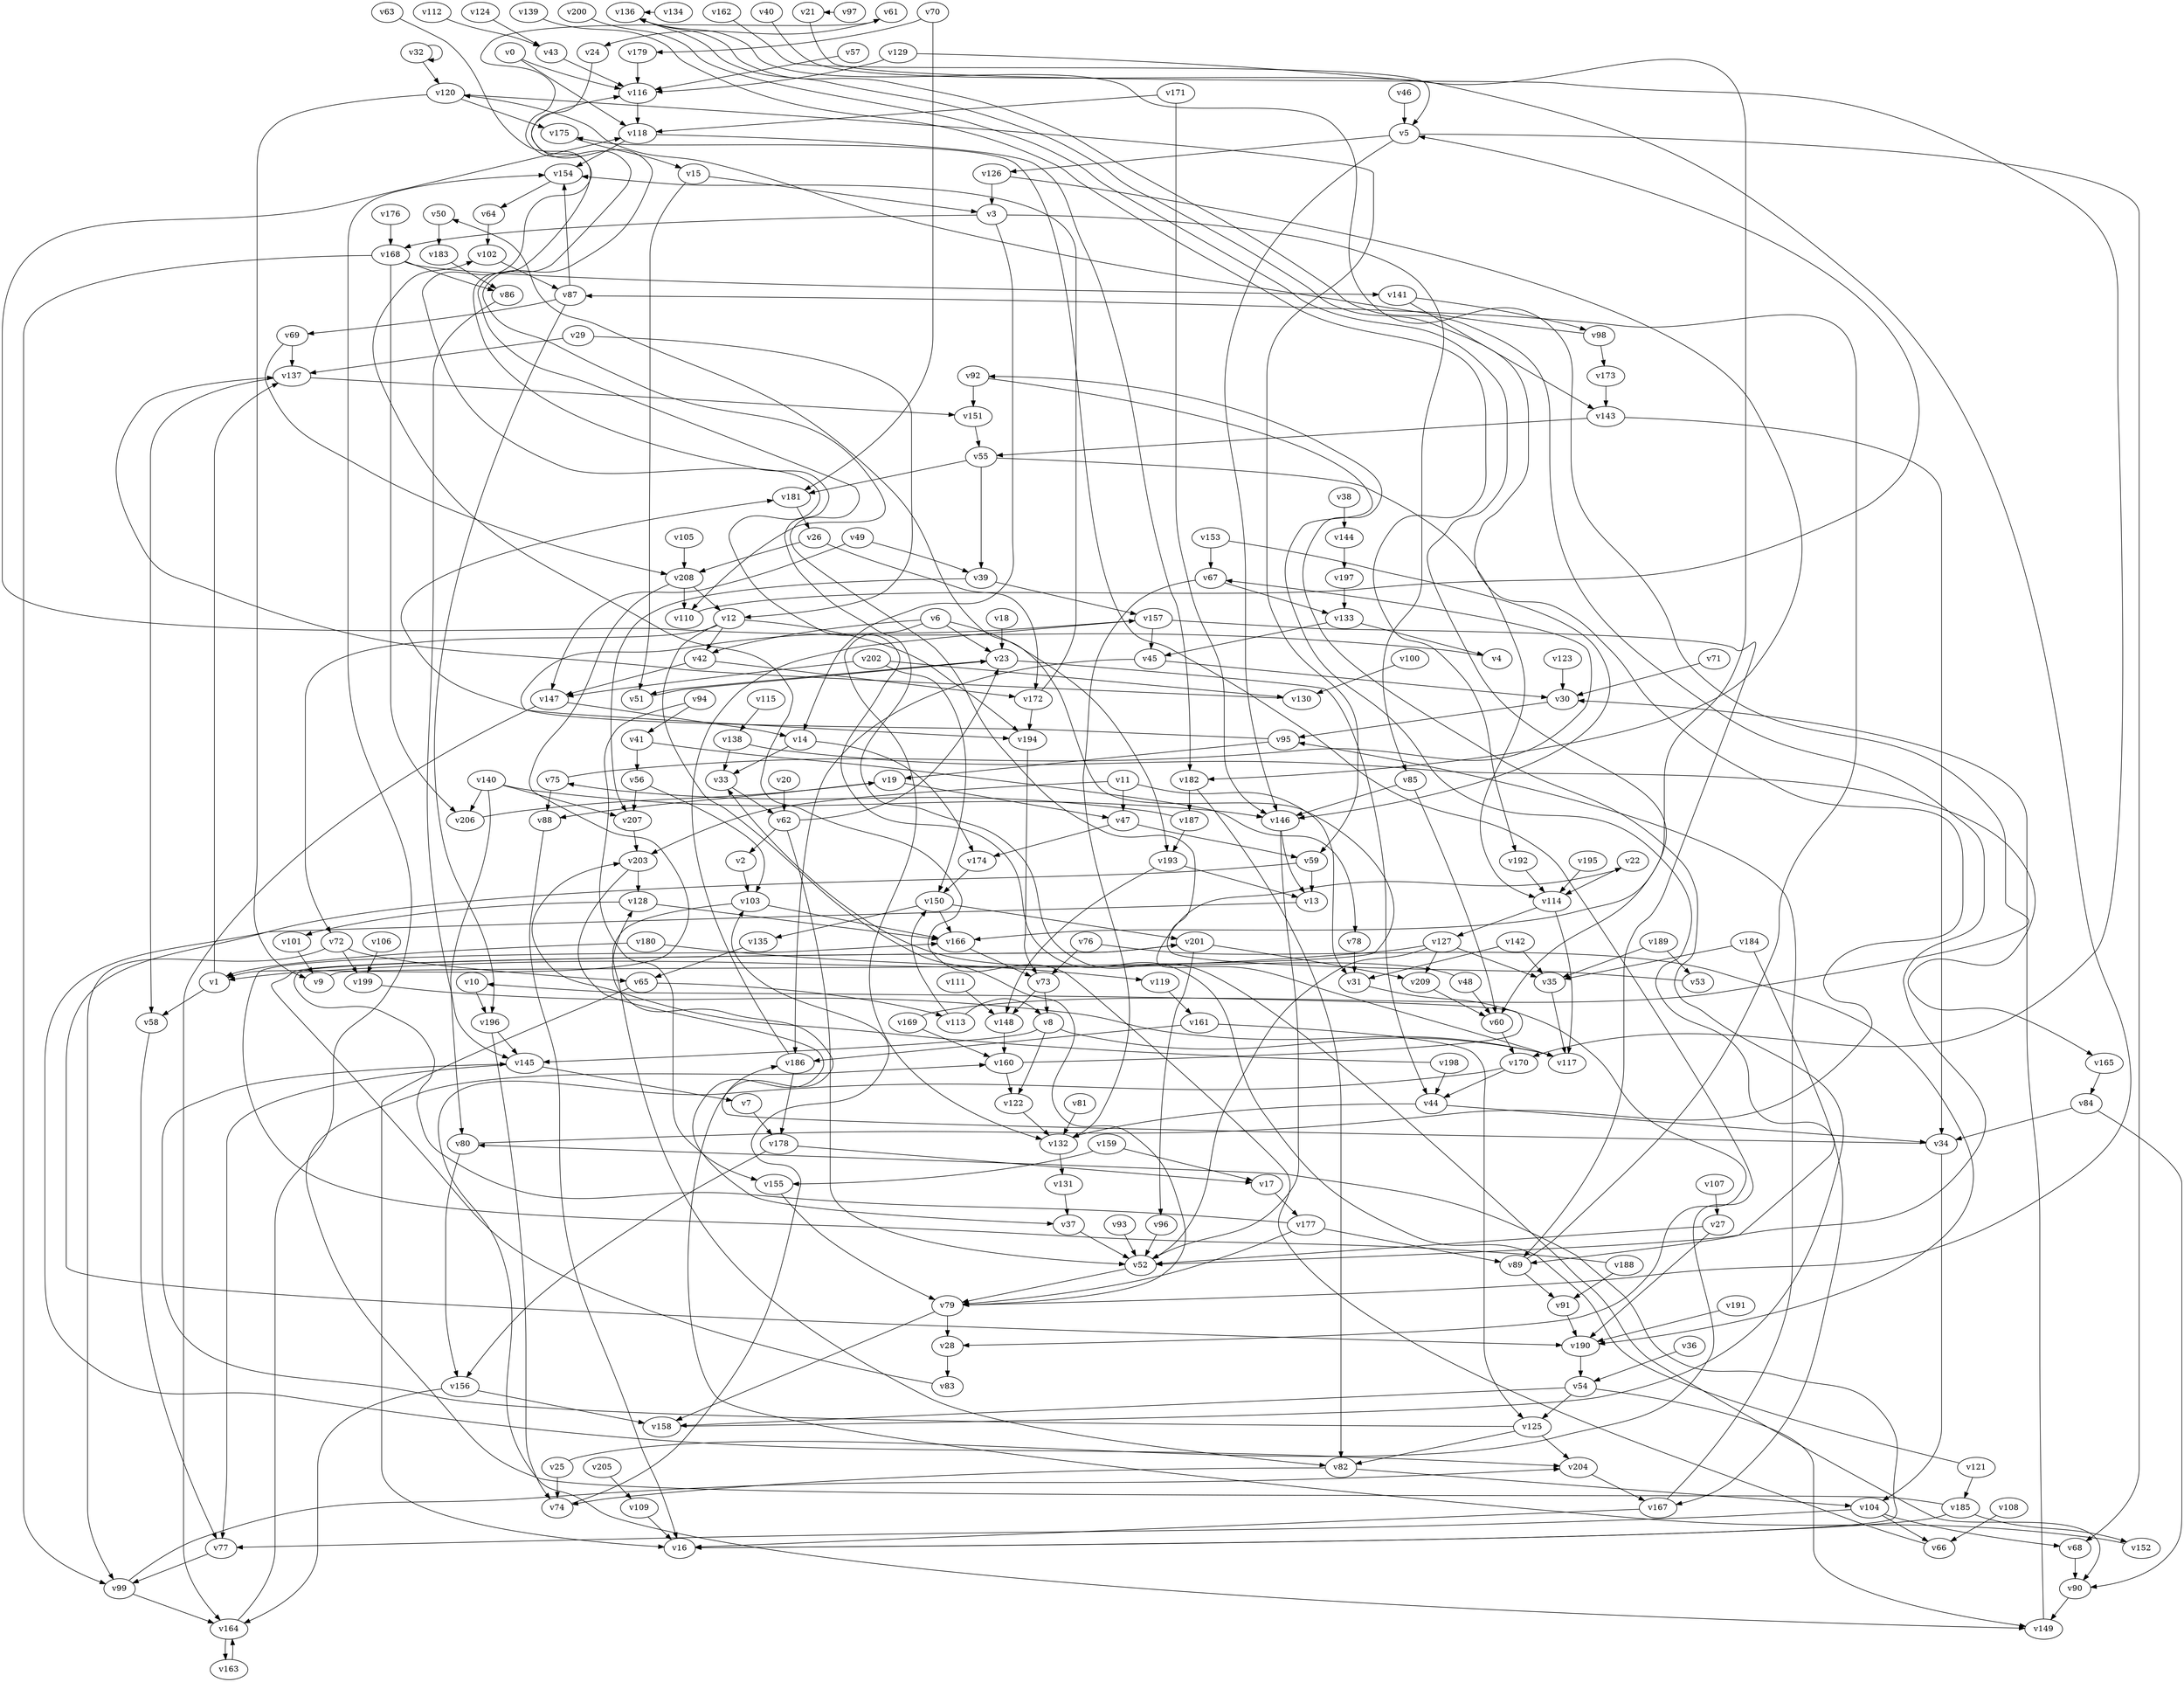 // Benchmark game 308 - 210 vertices
// time_bound: 52
// targets: v77
digraph G {
    v0 [name="v0", player=1];
    v1 [name="v1", player=1];
    v2 [name="v2", player=1];
    v3 [name="v3", player=0];
    v4 [name="v4", player=1];
    v5 [name="v5", player=0];
    v6 [name="v6", player=0];
    v7 [name="v7", player=0];
    v8 [name="v8", player=0];
    v9 [name="v9", player=1];
    v10 [name="v10", player=1];
    v11 [name="v11", player=1];
    v12 [name="v12", player=1];
    v13 [name="v13", player=1];
    v14 [name="v14", player=0];
    v15 [name="v15", player=0];
    v16 [name="v16", player=1];
    v17 [name="v17", player=0];
    v18 [name="v18", player=0];
    v19 [name="v19", player=0];
    v20 [name="v20", player=1];
    v21 [name="v21", player=1];
    v22 [name="v22", player=0];
    v23 [name="v23", player=1];
    v24 [name="v24", player=0];
    v25 [name="v25", player=0];
    v26 [name="v26", player=1];
    v27 [name="v27", player=1];
    v28 [name="v28", player=0];
    v29 [name="v29", player=1];
    v30 [name="v30", player=0];
    v31 [name="v31", player=0];
    v32 [name="v32", player=1];
    v33 [name="v33", player=0];
    v34 [name="v34", player=0];
    v35 [name="v35", player=0];
    v36 [name="v36", player=1];
    v37 [name="v37", player=1];
    v38 [name="v38", player=1];
    v39 [name="v39", player=0];
    v40 [name="v40", player=1];
    v41 [name="v41", player=1];
    v42 [name="v42", player=0];
    v43 [name="v43", player=1];
    v44 [name="v44", player=1];
    v45 [name="v45", player=0];
    v46 [name="v46", player=1];
    v47 [name="v47", player=0];
    v48 [name="v48", player=0];
    v49 [name="v49", player=0];
    v50 [name="v50", player=1];
    v51 [name="v51", player=0];
    v52 [name="v52", player=0];
    v53 [name="v53", player=0];
    v54 [name="v54", player=0];
    v55 [name="v55", player=1];
    v56 [name="v56", player=1];
    v57 [name="v57", player=0];
    v58 [name="v58", player=1];
    v59 [name="v59", player=1];
    v60 [name="v60", player=1];
    v61 [name="v61", player=0];
    v62 [name="v62", player=0];
    v63 [name="v63", player=1];
    v64 [name="v64", player=1];
    v65 [name="v65", player=1];
    v66 [name="v66", player=0];
    v67 [name="v67", player=0];
    v68 [name="v68", player=0];
    v69 [name="v69", player=1];
    v70 [name="v70", player=1];
    v71 [name="v71", player=0];
    v72 [name="v72", player=0];
    v73 [name="v73", player=0];
    v74 [name="v74", player=0];
    v75 [name="v75", player=1];
    v76 [name="v76", player=1];
    v77 [name="v77", player=0, target=1];
    v78 [name="v78", player=0];
    v79 [name="v79", player=1];
    v80 [name="v80", player=0];
    v81 [name="v81", player=0];
    v82 [name="v82", player=0];
    v83 [name="v83", player=0];
    v84 [name="v84", player=0];
    v85 [name="v85", player=0];
    v86 [name="v86", player=0];
    v87 [name="v87", player=0];
    v88 [name="v88", player=1];
    v89 [name="v89", player=0];
    v90 [name="v90", player=1];
    v91 [name="v91", player=0];
    v92 [name="v92", player=1];
    v93 [name="v93", player=1];
    v94 [name="v94", player=1];
    v95 [name="v95", player=1];
    v96 [name="v96", player=1];
    v97 [name="v97", player=1];
    v98 [name="v98", player=1];
    v99 [name="v99", player=0];
    v100 [name="v100", player=1];
    v101 [name="v101", player=0];
    v102 [name="v102", player=1];
    v103 [name="v103", player=1];
    v104 [name="v104", player=1];
    v105 [name="v105", player=0];
    v106 [name="v106", player=0];
    v107 [name="v107", player=0];
    v108 [name="v108", player=0];
    v109 [name="v109", player=0];
    v110 [name="v110", player=1];
    v111 [name="v111", player=1];
    v112 [name="v112", player=0];
    v113 [name="v113", player=1];
    v114 [name="v114", player=0];
    v115 [name="v115", player=0];
    v116 [name="v116", player=1];
    v117 [name="v117", player=1];
    v118 [name="v118", player=0];
    v119 [name="v119", player=1];
    v120 [name="v120", player=0];
    v121 [name="v121", player=1];
    v122 [name="v122", player=0];
    v123 [name="v123", player=1];
    v124 [name="v124", player=1];
    v125 [name="v125", player=0];
    v126 [name="v126", player=1];
    v127 [name="v127", player=1];
    v128 [name="v128", player=1];
    v129 [name="v129", player=0];
    v130 [name="v130", player=1];
    v131 [name="v131", player=1];
    v132 [name="v132", player=1];
    v133 [name="v133", player=1];
    v134 [name="v134", player=0];
    v135 [name="v135", player=1];
    v136 [name="v136", player=0];
    v137 [name="v137", player=0];
    v138 [name="v138", player=0];
    v139 [name="v139", player=0];
    v140 [name="v140", player=0];
    v141 [name="v141", player=1];
    v142 [name="v142", player=0];
    v143 [name="v143", player=0];
    v144 [name="v144", player=1];
    v145 [name="v145", player=0];
    v146 [name="v146", player=0];
    v147 [name="v147", player=0];
    v148 [name="v148", player=0];
    v149 [name="v149", player=0];
    v150 [name="v150", player=1];
    v151 [name="v151", player=1];
    v152 [name="v152", player=0];
    v153 [name="v153", player=1];
    v154 [name="v154", player=1];
    v155 [name="v155", player=0];
    v156 [name="v156", player=1];
    v157 [name="v157", player=0];
    v158 [name="v158", player=1];
    v159 [name="v159", player=0];
    v160 [name="v160", player=1];
    v161 [name="v161", player=0];
    v162 [name="v162", player=0];
    v163 [name="v163", player=0];
    v164 [name="v164", player=0];
    v165 [name="v165", player=1];
    v166 [name="v166", player=0];
    v167 [name="v167", player=1];
    v168 [name="v168", player=1];
    v169 [name="v169", player=1];
    v170 [name="v170", player=0];
    v171 [name="v171", player=0];
    v172 [name="v172", player=1];
    v173 [name="v173", player=1];
    v174 [name="v174", player=0];
    v175 [name="v175", player=0];
    v176 [name="v176", player=0];
    v177 [name="v177", player=1];
    v178 [name="v178", player=0];
    v179 [name="v179", player=1];
    v180 [name="v180", player=1];
    v181 [name="v181", player=0];
    v182 [name="v182", player=0];
    v183 [name="v183", player=1];
    v184 [name="v184", player=1];
    v185 [name="v185", player=1];
    v186 [name="v186", player=1];
    v187 [name="v187", player=1];
    v188 [name="v188", player=1];
    v189 [name="v189", player=0];
    v190 [name="v190", player=0];
    v191 [name="v191", player=1];
    v192 [name="v192", player=0];
    v193 [name="v193", player=0];
    v194 [name="v194", player=0];
    v195 [name="v195", player=1];
    v196 [name="v196", player=1];
    v197 [name="v197", player=1];
    v198 [name="v198", player=1];
    v199 [name="v199", player=1];
    v200 [name="v200", player=0];
    v201 [name="v201", player=1];
    v202 [name="v202", player=1];
    v203 [name="v203", player=0];
    v204 [name="v204", player=0];
    v205 [name="v205", player=0];
    v206 [name="v206", player=0];
    v207 [name="v207", player=1];
    v208 [name="v208", player=1];
    v209 [name="v209", player=1];

    v0 -> v118;
    v1 -> v137;
    v2 -> v103;
    v3 -> v85;
    v4 -> v118 [constraint="t mod 3 == 2"];
    v5 -> v126;
    v6 -> v193;
    v7 -> v178;
    v8 -> v117;
    v9 -> v50 [constraint="t >= 3"];
    v10 -> v196;
    v11 -> v203;
    v12 -> v79 [constraint="t >= 4"];
    v13 -> v204 [constraint="t < 11"];
    v14 -> v174;
    v15 -> v51;
    v16 -> v80 [constraint="t < 13"];
    v17 -> v177;
    v18 -> v23;
    v19 -> v88;
    v20 -> v62;
    v21 -> v170 [constraint="t >= 1"];
    v22 -> v114;
    v23 -> v51;
    v24 -> v110 [constraint="t >= 1"];
    v25 -> v175 [constraint="t < 8"];
    v26 -> v172;
    v27 -> v52;
    v28 -> v83;
    v29 -> v137;
    v30 -> v95;
    v31 -> v28 [constraint="t >= 5"];
    v32 -> v120;
    v33 -> v62;
    v34 -> v186 [constraint="t >= 1"];
    v35 -> v117;
    v36 -> v54;
    v37 -> v52;
    v38 -> v144;
    v39 -> v207;
    v40 -> v79 [constraint="t < 13"];
    v41 -> v78 [constraint="t < 7"];
    v42 -> v147;
    v43 -> v116;
    v44 -> v34;
    v45 -> v186;
    v46 -> v5;
    v47 -> v174;
    v48 -> v33 [constraint="t mod 3 == 1"];
    v49 -> v147;
    v50 -> v183;
    v51 -> v23;
    v52 -> v79;
    v53 -> v61 [constraint="t >= 5"];
    v54 -> v125;
    v55 -> v39;
    v56 -> v103;
    v57 -> v116;
    v58 -> v77;
    v59 -> v190 [constraint="t < 7"];
    v60 -> v170;
    v61 -> v24;
    v62 -> v23 [constraint="t >= 5"];
    v63 -> v90 [constraint="t < 8"];
    v64 -> v102;
    v65 -> v113;
    v66 -> v102 [constraint="t >= 2"];
    v67 -> v133;
    v68 -> v90;
    v69 -> v208 [constraint="t mod 2 == 1"];
    v70 -> v181;
    v71 -> v30;
    v72 -> v99;
    v73 -> v8;
    v74 -> v103 [constraint="t < 9"];
    v75 -> v67 [constraint="t mod 3 == 0"];
    v76 -> v190 [constraint="t mod 5 == 3"];
    v77 -> v99;
    v78 -> v31;
    v79 -> v28;
    v80 -> v136 [constraint="t < 11"];
    v81 -> v132;
    v82 -> v74;
    v83 -> v201 [constraint="t < 10"];
    v84 -> v34;
    v85 -> v146;
    v86 -> v145;
    v87 -> v154;
    v88 -> v16;
    v89 -> v91;
    v90 -> v149;
    v91 -> v190;
    v92 -> v89 [constraint="t >= 2"];
    v93 -> v52;
    v94 -> v41;
    v95 -> v181 [constraint="t < 6"];
    v96 -> v52;
    v97 -> v21 [constraint="t < 13"];
    v98 -> v120 [constraint="t < 13"];
    v99 -> v204 [constraint="t mod 2 == 0"];
    v100 -> v130;
    v101 -> v9;
    v102 -> v87;
    v103 -> v166;
    v104 -> v77;
    v105 -> v208;
    v106 -> v199;
    v107 -> v27;
    v108 -> v66;
    v109 -> v16;
    v110 -> v5 [constraint="t >= 2"];
    v111 -> v148;
    v112 -> v43;
    v113 -> v8 [constraint="t >= 5"];
    v114 -> v117;
    v115 -> v138;
    v116 -> v118;
    v117 -> v22 [constraint="t < 7"];
    v118 -> v154;
    v119 -> v161;
    v120 -> v175;
    v121 -> v116 [constraint="t mod 5 == 0"];
    v122 -> v132;
    v123 -> v30;
    v124 -> v43;
    v125 -> v145 [constraint="t mod 4 == 2"];
    v126 -> v182 [constraint="t < 9"];
    v127 -> v52;
    v128 -> v166;
    v129 -> v60;
    v130 -> v137 [constraint="t < 13"];
    v131 -> v37;
    v132 -> v131;
    v133 -> v4;
    v134 -> v136 [constraint="t < 5"];
    v135 -> v65;
    v136 -> v52 [constraint="t < 10"];
    v137 -> v58;
    v138 -> v165 [constraint="t >= 4"];
    v139 -> v192 [constraint="t >= 4"];
    v140 -> v207;
    v141 -> v143 [constraint="t >= 5"];
    v142 -> v35;
    v143 -> v55;
    v144 -> v197;
    v145 -> v77;
    v146 -> v13;
    v147 -> v14;
    v148 -> v160;
    v149 -> v30;
    v150 -> v135;
    v151 -> v55;
    v152 -> v128 [constraint="t < 7"];
    v153 -> v146 [constraint="t < 7"];
    v154 -> v64;
    v155 -> v79;
    v156 -> v164;
    v157 -> v194 [constraint="t mod 2 == 0"];
    v158 -> v92 [constraint="t < 11"];
    v159 -> v17;
    v160 -> v10 [constraint="t mod 2 == 0"];
    v161 -> v125;
    v162 -> v5 [constraint="t >= 4"];
    v163 -> v164;
    v164 -> v163;
    v165 -> v84;
    v166 -> v73;
    v167 -> v16;
    v168 -> v206;
    v169 -> v136 [constraint="t < 15"];
    v170 -> v149 [constraint="t < 9"];
    v171 -> v118;
    v172 -> v194;
    v173 -> v143;
    v174 -> v150;
    v175 -> v15;
    v176 -> v168;
    v177 -> v201 [constraint="t < 8"];
    v178 -> v156;
    v179 -> v116;
    v180 -> v1;
    v181 -> v26;
    v182 -> v82;
    v183 -> v86;
    v184 -> v35;
    v185 -> v160 [constraint="t mod 5 == 0"];
    v186 -> v178;
    v187 -> v75 [constraint="t mod 3 == 0"];
    v188 -> v166 [constraint="t >= 2"];
    v189 -> v35;
    v190 -> v54;
    v191 -> v190;
    v192 -> v114;
    v193 -> v13;
    v194 -> v73;
    v195 -> v114;
    v196 -> v145;
    v197 -> v133;
    v198 -> v203 [constraint="t < 9"];
    v199 -> v117 [constraint="t < 13"];
    v200 -> v166 [constraint="t >= 4"];
    v201 -> v209;
    v202 -> v147;
    v203 -> v37 [constraint="t >= 4"];
    v204 -> v167;
    v205 -> v109;
    v206 -> v19 [constraint="t >= 4"];
    v207 -> v203;
    v208 -> v1 [constraint="t < 13"];
    v209 -> v60;
    v54 -> v149;
    v70 -> v179;
    v104 -> v68;
    v92 -> v151;
    v82 -> v104;
    v138 -> v33;
    v69 -> v137;
    v120 -> v59;
    v5 -> v146;
    v11 -> v31;
    v27 -> v190;
    v85 -> v60;
    v140 -> v146;
    v198 -> v44;
    v121 -> v185;
    v137 -> v151;
    v177 -> v89;
    v170 -> v44;
    v23 -> v44;
    v153 -> v67;
    v41 -> v56;
    v171 -> v146;
    v202 -> v150;
    v127 -> v209;
    v72 -> v65;
    v45 -> v30;
    v146 -> v52;
    v185 -> v16;
    v75 -> v88;
    v59 -> v13;
    v143 -> v34;
    v156 -> v158;
    v6 -> v132;
    v164 -> v154;
    v127 -> v1;
    v159 -> v155;
    v29 -> v12;
    v54 -> v158;
    v133 -> v45;
    v73 -> v148;
    v67 -> v132;
    v12 -> v42;
    v182 -> v187;
    v104 -> v66;
    v202 -> v130;
    v178 -> v17;
    v47 -> v59;
    v79 -> v158;
    v12 -> v72;
    v94 -> v155;
    v114 -> v127;
    v188 -> v91;
    v168 -> v86;
    v169 -> v160;
    v25 -> v74;
    v19 -> v47;
    v48 -> v60;
    v150 -> v201;
    v168 -> v99;
    v5 -> v68;
    v140 -> v206;
    v6 -> v23;
    v196 -> v74;
    v99 -> v164;
    v161 -> v186;
    v141 -> v98;
    v98 -> v173;
    v172 -> v154;
    v26 -> v208;
    v15 -> v3;
    v6 -> v42;
    v62 -> v2;
    v95 -> v19;
    v150 -> v166;
    v72 -> v199;
    v118 -> v182;
    v103 -> v82;
    v128 -> v101;
    v76 -> v73;
    v8 -> v145;
    v125 -> v204;
    v14 -> v33;
    v142 -> v31;
    v8 -> v122;
    v65 -> v16;
    v203 -> v128;
    v157 -> v89;
    v11 -> v47;
    v208 -> v110;
    v189 -> v53;
    v3 -> v14;
    v113 -> v150;
    v168 -> v141;
    v177 -> v79;
    v120 -> v9;
    v55 -> v114;
    v140 -> v80;
    v193 -> v148;
    v127 -> v35;
    v184 -> v167;
    v1 -> v58;
    v145 -> v7;
    v89 -> v87;
    v87 -> v69;
    v42 -> v172;
    v160 -> v122;
    v84 -> v90;
    v49 -> v39;
    v3 -> v168;
    v44 -> v132;
    v126 -> v3;
    v12 -> v194;
    v180 -> v119;
    v129 -> v116;
    v208 -> v12;
    v187 -> v193;
    v186 -> v157;
    v125 -> v82;
    v167 -> v95;
    v56 -> v207;
    v62 -> v52;
    v185 -> v152;
    v147 -> v164;
    v87 -> v196;
    v157 -> v45;
    v55 -> v181;
    v0 -> v116;
    v39 -> v157;
    v32 -> v32;
    v201 -> v96;
    v34 -> v104;
    v80 -> v156;
}
